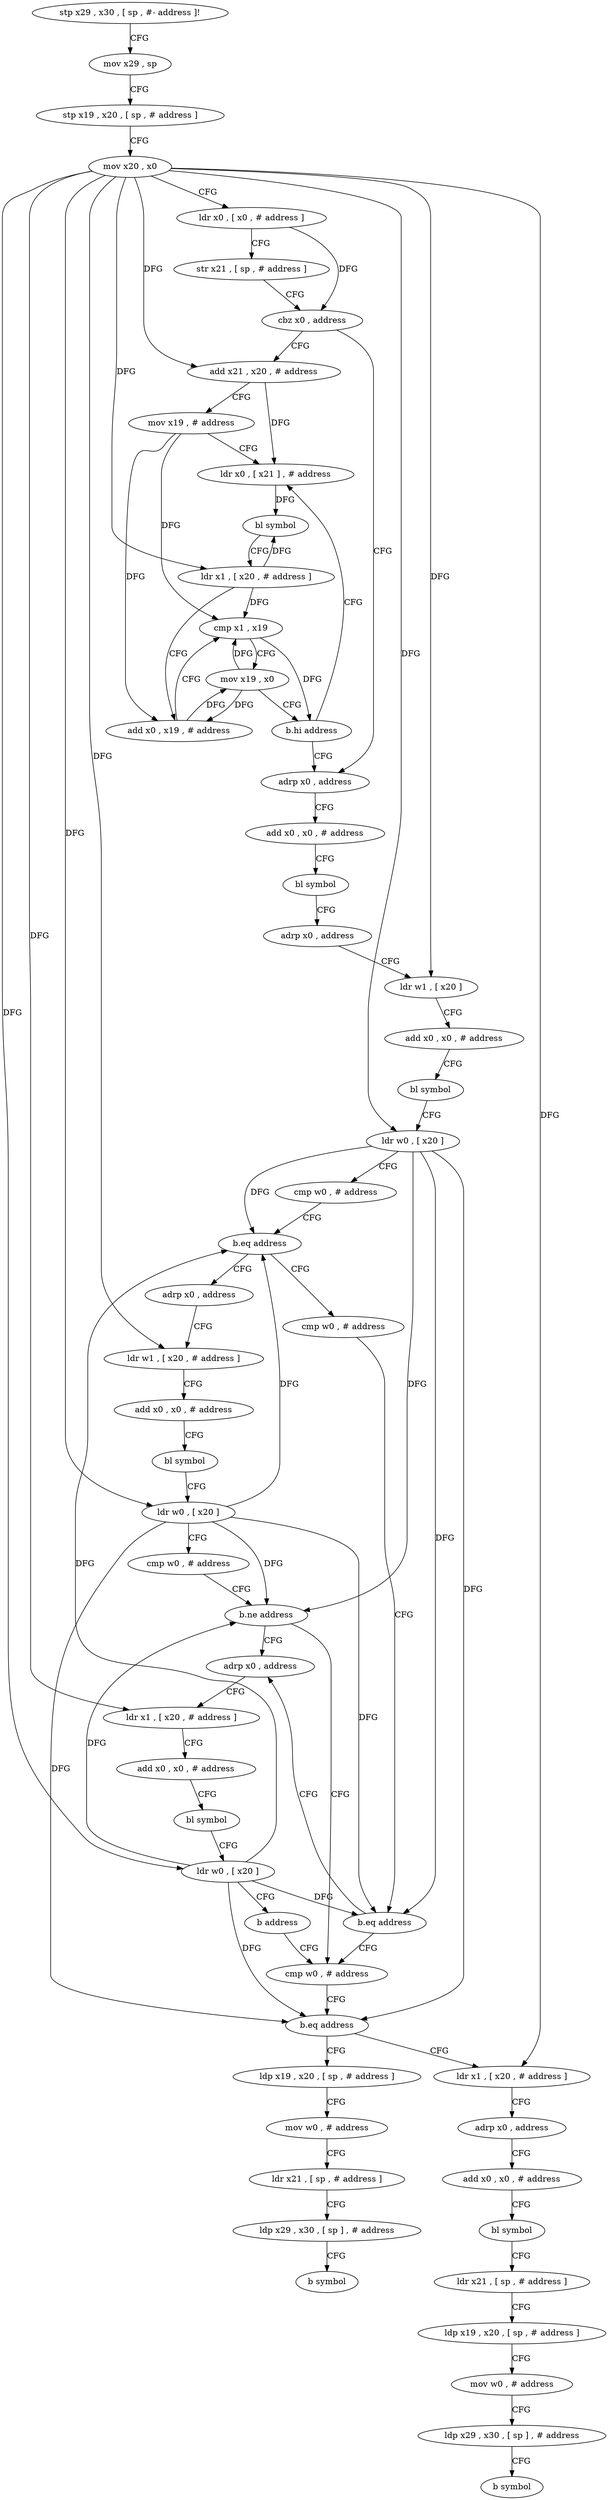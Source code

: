 digraph "func" {
"126176" [label = "stp x29 , x30 , [ sp , #- address ]!" ]
"126180" [label = "mov x29 , sp" ]
"126184" [label = "stp x19 , x20 , [ sp , # address ]" ]
"126188" [label = "mov x20 , x0" ]
"126192" [label = "ldr x0 , [ x0 , # address ]" ]
"126196" [label = "str x21 , [ sp , # address ]" ]
"126200" [label = "cbz x0 , address" ]
"126240" [label = "adrp x0 , address" ]
"126204" [label = "add x21 , x20 , # address" ]
"126244" [label = "add x0 , x0 , # address" ]
"126248" [label = "bl symbol" ]
"126252" [label = "adrp x0 , address" ]
"126256" [label = "ldr w1 , [ x20 ]" ]
"126260" [label = "add x0 , x0 , # address" ]
"126264" [label = "bl symbol" ]
"126268" [label = "ldr w0 , [ x20 ]" ]
"126272" [label = "cmp w0 , # address" ]
"126276" [label = "b.eq address" ]
"126360" [label = "adrp x0 , address" ]
"126280" [label = "cmp w0 , # address" ]
"126208" [label = "mov x19 , # address" ]
"126212" [label = "ldr x0 , [ x21 ] , # address" ]
"126364" [label = "ldr w1 , [ x20 , # address ]" ]
"126368" [label = "add x0 , x0 , # address" ]
"126372" [label = "bl symbol" ]
"126376" [label = "ldr w0 , [ x20 ]" ]
"126380" [label = "cmp w0 , # address" ]
"126384" [label = "b.ne address" ]
"126288" [label = "cmp w0 , # address" ]
"126388" [label = "adrp x0 , address" ]
"126284" [label = "b.eq address" ]
"126216" [label = "bl symbol" ]
"126220" [label = "ldr x1 , [ x20 , # address ]" ]
"126224" [label = "add x0 , x19 , # address" ]
"126228" [label = "cmp x1 , x19" ]
"126232" [label = "mov x19 , x0" ]
"126236" [label = "b.hi address" ]
"126292" [label = "b.eq address" ]
"126320" [label = "ldr x1 , [ x20 , # address ]" ]
"126296" [label = "ldp x19 , x20 , [ sp , # address ]" ]
"126392" [label = "ldr x1 , [ x20 , # address ]" ]
"126396" [label = "add x0 , x0 , # address" ]
"126400" [label = "bl symbol" ]
"126404" [label = "ldr w0 , [ x20 ]" ]
"126408" [label = "b address" ]
"126324" [label = "adrp x0 , address" ]
"126328" [label = "add x0 , x0 , # address" ]
"126332" [label = "bl symbol" ]
"126336" [label = "ldr x21 , [ sp , # address ]" ]
"126340" [label = "ldp x19 , x20 , [ sp , # address ]" ]
"126344" [label = "mov w0 , # address" ]
"126348" [label = "ldp x29 , x30 , [ sp ] , # address" ]
"126352" [label = "b symbol" ]
"126300" [label = "mov w0 , # address" ]
"126304" [label = "ldr x21 , [ sp , # address ]" ]
"126308" [label = "ldp x29 , x30 , [ sp ] , # address" ]
"126312" [label = "b symbol" ]
"126176" -> "126180" [ label = "CFG" ]
"126180" -> "126184" [ label = "CFG" ]
"126184" -> "126188" [ label = "CFG" ]
"126188" -> "126192" [ label = "CFG" ]
"126188" -> "126256" [ label = "DFG" ]
"126188" -> "126268" [ label = "DFG" ]
"126188" -> "126204" [ label = "DFG" ]
"126188" -> "126364" [ label = "DFG" ]
"126188" -> "126376" [ label = "DFG" ]
"126188" -> "126220" [ label = "DFG" ]
"126188" -> "126392" [ label = "DFG" ]
"126188" -> "126404" [ label = "DFG" ]
"126188" -> "126320" [ label = "DFG" ]
"126192" -> "126196" [ label = "CFG" ]
"126192" -> "126200" [ label = "DFG" ]
"126196" -> "126200" [ label = "CFG" ]
"126200" -> "126240" [ label = "CFG" ]
"126200" -> "126204" [ label = "CFG" ]
"126240" -> "126244" [ label = "CFG" ]
"126204" -> "126208" [ label = "CFG" ]
"126204" -> "126212" [ label = "DFG" ]
"126244" -> "126248" [ label = "CFG" ]
"126248" -> "126252" [ label = "CFG" ]
"126252" -> "126256" [ label = "CFG" ]
"126256" -> "126260" [ label = "CFG" ]
"126260" -> "126264" [ label = "CFG" ]
"126264" -> "126268" [ label = "CFG" ]
"126268" -> "126272" [ label = "CFG" ]
"126268" -> "126276" [ label = "DFG" ]
"126268" -> "126384" [ label = "DFG" ]
"126268" -> "126284" [ label = "DFG" ]
"126268" -> "126292" [ label = "DFG" ]
"126272" -> "126276" [ label = "CFG" ]
"126276" -> "126360" [ label = "CFG" ]
"126276" -> "126280" [ label = "CFG" ]
"126360" -> "126364" [ label = "CFG" ]
"126280" -> "126284" [ label = "CFG" ]
"126208" -> "126212" [ label = "CFG" ]
"126208" -> "126224" [ label = "DFG" ]
"126208" -> "126228" [ label = "DFG" ]
"126212" -> "126216" [ label = "DFG" ]
"126364" -> "126368" [ label = "CFG" ]
"126368" -> "126372" [ label = "CFG" ]
"126372" -> "126376" [ label = "CFG" ]
"126376" -> "126380" [ label = "CFG" ]
"126376" -> "126276" [ label = "DFG" ]
"126376" -> "126384" [ label = "DFG" ]
"126376" -> "126284" [ label = "DFG" ]
"126376" -> "126292" [ label = "DFG" ]
"126380" -> "126384" [ label = "CFG" ]
"126384" -> "126288" [ label = "CFG" ]
"126384" -> "126388" [ label = "CFG" ]
"126288" -> "126292" [ label = "CFG" ]
"126388" -> "126392" [ label = "CFG" ]
"126284" -> "126388" [ label = "CFG" ]
"126284" -> "126288" [ label = "CFG" ]
"126216" -> "126220" [ label = "CFG" ]
"126220" -> "126224" [ label = "CFG" ]
"126220" -> "126216" [ label = "DFG" ]
"126220" -> "126228" [ label = "DFG" ]
"126224" -> "126228" [ label = "CFG" ]
"126224" -> "126232" [ label = "DFG" ]
"126228" -> "126232" [ label = "CFG" ]
"126228" -> "126236" [ label = "DFG" ]
"126232" -> "126236" [ label = "CFG" ]
"126232" -> "126224" [ label = "DFG" ]
"126232" -> "126228" [ label = "DFG" ]
"126236" -> "126212" [ label = "CFG" ]
"126236" -> "126240" [ label = "CFG" ]
"126292" -> "126320" [ label = "CFG" ]
"126292" -> "126296" [ label = "CFG" ]
"126320" -> "126324" [ label = "CFG" ]
"126296" -> "126300" [ label = "CFG" ]
"126392" -> "126396" [ label = "CFG" ]
"126396" -> "126400" [ label = "CFG" ]
"126400" -> "126404" [ label = "CFG" ]
"126404" -> "126408" [ label = "CFG" ]
"126404" -> "126276" [ label = "DFG" ]
"126404" -> "126384" [ label = "DFG" ]
"126404" -> "126284" [ label = "DFG" ]
"126404" -> "126292" [ label = "DFG" ]
"126408" -> "126288" [ label = "CFG" ]
"126324" -> "126328" [ label = "CFG" ]
"126328" -> "126332" [ label = "CFG" ]
"126332" -> "126336" [ label = "CFG" ]
"126336" -> "126340" [ label = "CFG" ]
"126340" -> "126344" [ label = "CFG" ]
"126344" -> "126348" [ label = "CFG" ]
"126348" -> "126352" [ label = "CFG" ]
"126300" -> "126304" [ label = "CFG" ]
"126304" -> "126308" [ label = "CFG" ]
"126308" -> "126312" [ label = "CFG" ]
}
